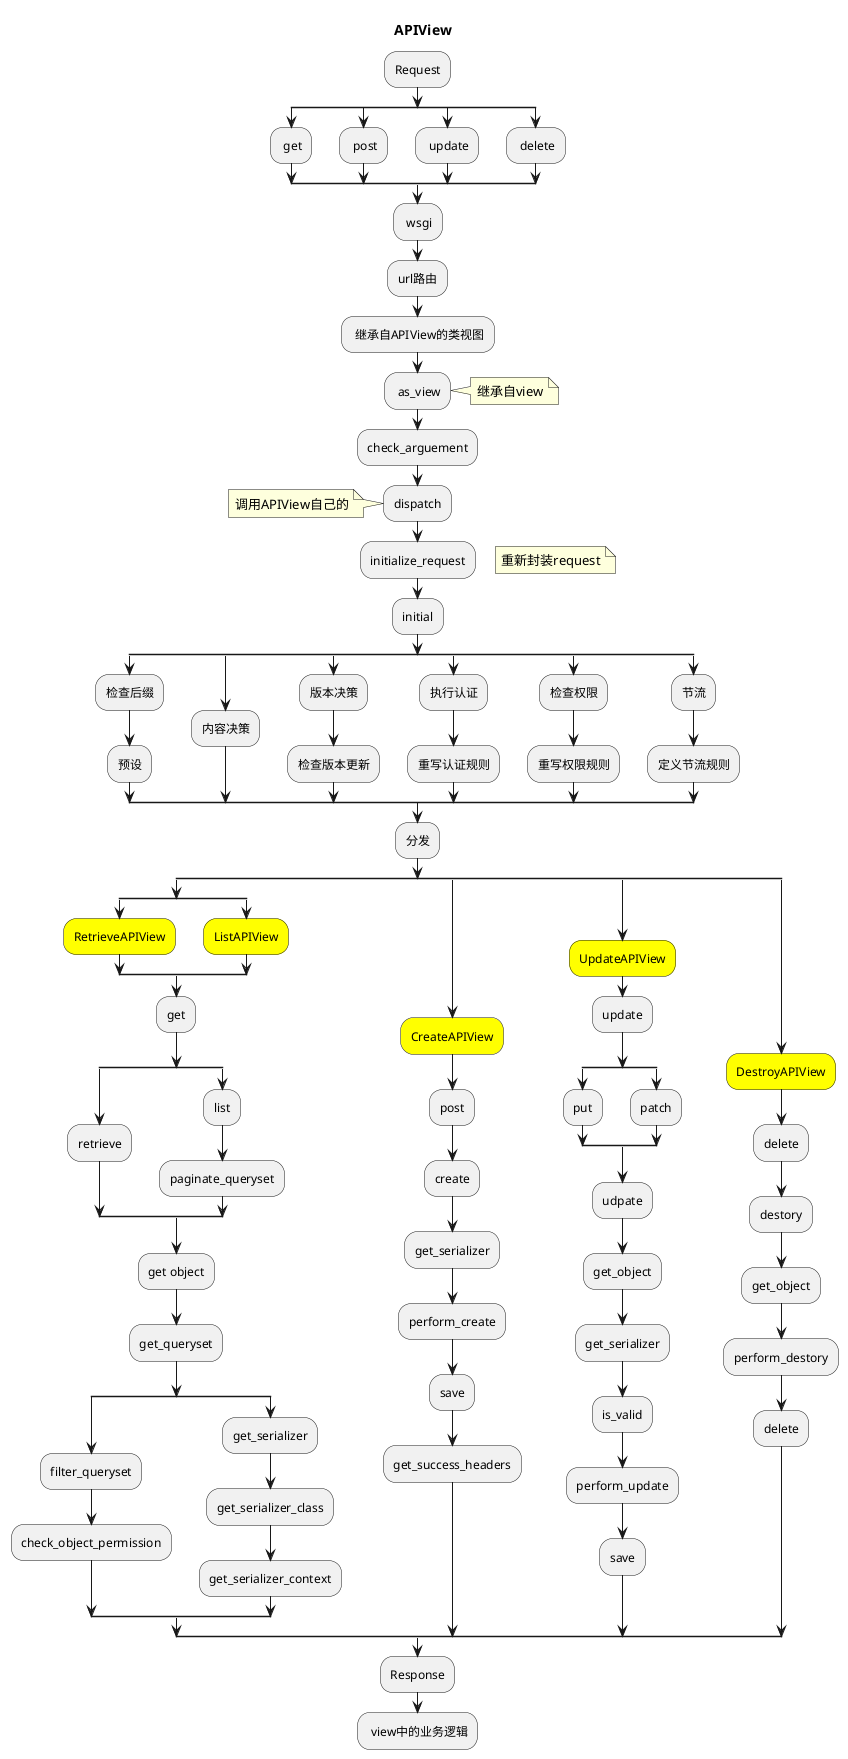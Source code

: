 @startuml
title:APIView
:Request;
split
  : get;
split again
  : post;
split again
  : update;
split again
  : delete;
end split
: wsgi;
:url路由;

: 继承自APIView的类视图;
: as_view;
note right
  继承自view
end note
:check_arguement;
:dispatch;
note left
  调用APIView自己的
end note
:initialize_request;
floating note right:重新封装request
:initial;
split
  :检查后缀;
  :预设;
split again
  :内容决策;
split again
  :版本决策;
  :检查版本更新;
split again
  :执行认证;
  :重写认证规则;
split again
  :检查权限;
  :重写权限规则;
split again
  :节流;
  :定义节流规则;
end split
:分发;
split
  split
  #yellow :RetrieveAPIView;
  split again
  #yellow :ListAPIView;
  end split

  :get;

  split
    :retrieve;

  split again
  :list;

  :paginate_queryset;
  end split
  :get object;
  :get_queryset;

  split
  :filter_queryset;
  :check_object_permission;

  split again
  :get_serializer;
  :get_serializer_class;
  :get_serializer_context;
  end split
split again
  #yellow:CreateAPIView;
  :post;

  :create;
  :get_serializer;
  :perform_create;
  :save;
  :get_success_headers;
split again
  #yellow:UpdateAPIView;
  :update;

  split
  :put;
  split again
  :patch;
  end split

  :udpate;
  :get_object;
  :get_serializer;
  :is_valid;
  :perform_update;
  :save;
split again
  #yellow:DestroyAPIView;
  :delete;
  :destory;
  :get_object;
  :perform_destory;
  :delete;
end split

:Response;
: view中的业务逻辑;

@enduml
